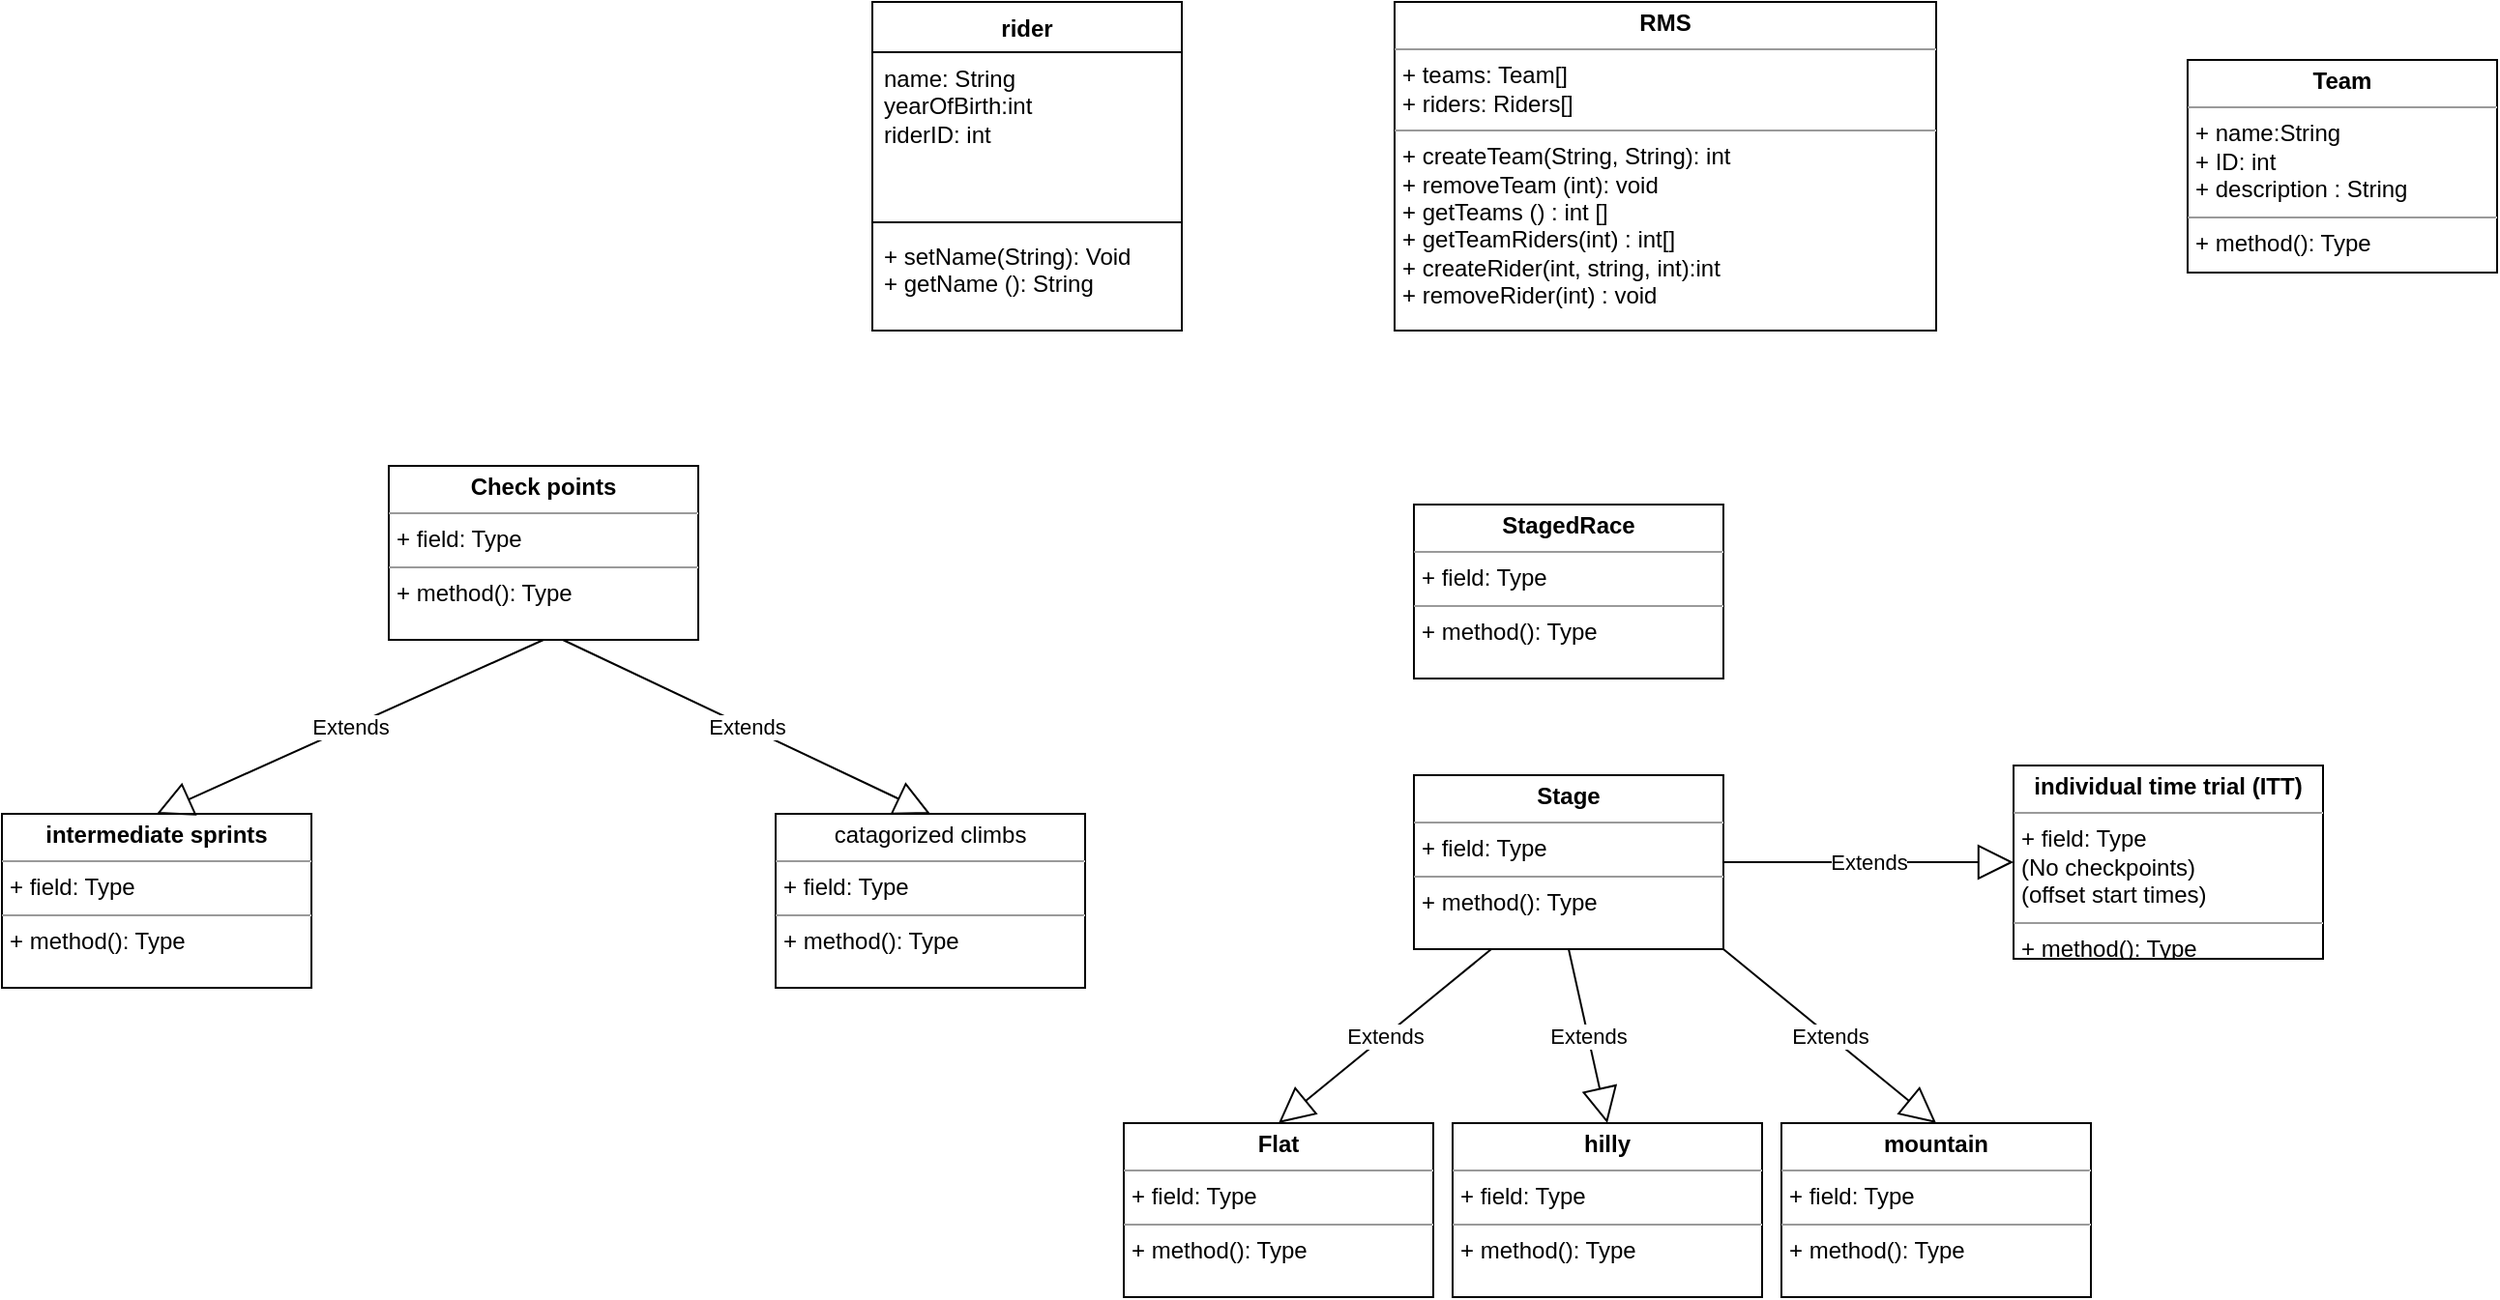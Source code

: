 <mxfile version="23.1.5" type="device">
  <diagram name="Page-1" id="9f46799a-70d6-7492-0946-bef42562c5a5">
    <mxGraphModel dx="2534" dy="948" grid="1" gridSize="10" guides="1" tooltips="1" connect="1" arrows="1" fold="1" page="1" pageScale="1" pageWidth="1100" pageHeight="850" background="none" math="0" shadow="0">
      <root>
        <mxCell id="0" />
        <mxCell id="1" parent="0" />
        <mxCell id="TerPqKIGslpd1M9Y6UXt-1" value="rider" style="swimlane;fontStyle=1;align=center;verticalAlign=top;childLayout=stackLayout;horizontal=1;startSize=26;horizontalStack=0;resizeParent=1;resizeParentMax=0;resizeLast=0;collapsible=1;marginBottom=0;whiteSpace=wrap;html=1;" vertex="1" parent="1">
          <mxGeometry x="190" y="120" width="160" height="170" as="geometry" />
        </mxCell>
        <mxCell id="TerPqKIGslpd1M9Y6UXt-2" value="name: String&lt;div&gt;yearOfBirth:int&lt;/div&gt;&lt;div&gt;riderID: int&lt;/div&gt;" style="text;strokeColor=none;fillColor=none;align=left;verticalAlign=top;spacingLeft=4;spacingRight=4;overflow=hidden;rotatable=0;points=[[0,0.5],[1,0.5]];portConstraint=eastwest;whiteSpace=wrap;html=1;" vertex="1" parent="TerPqKIGslpd1M9Y6UXt-1">
          <mxGeometry y="26" width="160" height="84" as="geometry" />
        </mxCell>
        <mxCell id="TerPqKIGslpd1M9Y6UXt-3" value="" style="line;strokeWidth=1;fillColor=none;align=left;verticalAlign=middle;spacingTop=-1;spacingLeft=3;spacingRight=3;rotatable=0;labelPosition=right;points=[];portConstraint=eastwest;strokeColor=inherit;" vertex="1" parent="TerPqKIGslpd1M9Y6UXt-1">
          <mxGeometry y="110" width="160" height="8" as="geometry" />
        </mxCell>
        <mxCell id="TerPqKIGslpd1M9Y6UXt-4" value="+ setName(String): Void&lt;br&gt;+ getName (): String" style="text;strokeColor=none;fillColor=none;align=left;verticalAlign=top;spacingLeft=4;spacingRight=4;overflow=hidden;rotatable=0;points=[[0,0.5],[1,0.5]];portConstraint=eastwest;whiteSpace=wrap;html=1;" vertex="1" parent="TerPqKIGslpd1M9Y6UXt-1">
          <mxGeometry y="118" width="160" height="52" as="geometry" />
        </mxCell>
        <mxCell id="TerPqKIGslpd1M9Y6UXt-6" value="&lt;p style=&quot;margin:0px;margin-top:4px;text-align:center;&quot;&gt;&lt;b&gt;RMS&lt;/b&gt;&lt;/p&gt;&lt;hr size=&quot;1&quot;&gt;&lt;p style=&quot;margin:0px;margin-left:4px;&quot;&gt;+ teams: Team[]&lt;/p&gt;&lt;p style=&quot;margin:0px;margin-left:4px;&quot;&gt;+ riders: Riders[]&lt;/p&gt;&lt;hr size=&quot;1&quot;&gt;&lt;p style=&quot;margin:0px;margin-left:4px;&quot;&gt;+ createTeam(String, String): int&lt;/p&gt;&lt;p style=&quot;margin:0px;margin-left:4px;&quot;&gt;+ removeTeam (int): void&lt;/p&gt;&lt;p style=&quot;margin:0px;margin-left:4px;&quot;&gt;+ getTeams () : int []&lt;/p&gt;&lt;p style=&quot;margin:0px;margin-left:4px;&quot;&gt;+ getTeamRiders(int) : int[]&lt;/p&gt;&lt;p style=&quot;margin:0px;margin-left:4px;&quot;&gt;+ createRider(int, string, int):int&lt;/p&gt;&lt;p style=&quot;margin:0px;margin-left:4px;&quot;&gt;+ removeRider(int) : void&lt;/p&gt;&lt;p style=&quot;margin:0px;margin-left:4px;&quot;&gt;&lt;br&gt;&lt;/p&gt;" style="verticalAlign=top;align=left;overflow=fill;html=1;whiteSpace=wrap;" vertex="1" parent="1">
          <mxGeometry x="460" y="120" width="280" height="170" as="geometry" />
        </mxCell>
        <mxCell id="TerPqKIGslpd1M9Y6UXt-7" value="&lt;p style=&quot;margin:0px;margin-top:4px;text-align:center;&quot;&gt;&lt;b&gt;Team&lt;/b&gt;&lt;/p&gt;&lt;hr size=&quot;1&quot;&gt;&lt;p style=&quot;margin:0px;margin-left:4px;&quot;&gt;+ name:String&lt;/p&gt;&lt;p style=&quot;margin:0px;margin-left:4px;&quot;&gt;+ ID: int&lt;/p&gt;&lt;p style=&quot;margin:0px;margin-left:4px;&quot;&gt;+ description : String&lt;/p&gt;&lt;hr size=&quot;1&quot;&gt;&lt;p style=&quot;margin:0px;margin-left:4px;&quot;&gt;+ method(): Type&lt;/p&gt;" style="verticalAlign=top;align=left;overflow=fill;html=1;whiteSpace=wrap;" vertex="1" parent="1">
          <mxGeometry x="870" y="150" width="160" height="110" as="geometry" />
        </mxCell>
        <mxCell id="TerPqKIGslpd1M9Y6UXt-8" value="&lt;p style=&quot;margin:0px;margin-top:4px;text-align:center;&quot;&gt;&lt;b&gt;StagedRace&lt;/b&gt;&lt;/p&gt;&lt;hr size=&quot;1&quot;&gt;&lt;p style=&quot;margin:0px;margin-left:4px;&quot;&gt;+ field: Type&lt;/p&gt;&lt;hr size=&quot;1&quot;&gt;&lt;p style=&quot;margin:0px;margin-left:4px;&quot;&gt;+ method(): Type&lt;/p&gt;" style="verticalAlign=top;align=left;overflow=fill;html=1;whiteSpace=wrap;" vertex="1" parent="1">
          <mxGeometry x="470" y="380" width="160" height="90" as="geometry" />
        </mxCell>
        <mxCell id="TerPqKIGslpd1M9Y6UXt-9" value="&lt;p style=&quot;margin:0px;margin-top:4px;text-align:center;&quot;&gt;&lt;b&gt;Stage&lt;/b&gt;&lt;/p&gt;&lt;hr size=&quot;1&quot;&gt;&lt;p style=&quot;margin:0px;margin-left:4px;&quot;&gt;+ field: Type&lt;/p&gt;&lt;hr size=&quot;1&quot;&gt;&lt;p style=&quot;margin:0px;margin-left:4px;&quot;&gt;+ method(): Type&lt;/p&gt;" style="verticalAlign=top;align=left;overflow=fill;html=1;whiteSpace=wrap;" vertex="1" parent="1">
          <mxGeometry x="470" y="520" width="160" height="90" as="geometry" />
        </mxCell>
        <mxCell id="TerPqKIGslpd1M9Y6UXt-10" value="&lt;p style=&quot;margin:0px;margin-top:4px;text-align:center;&quot;&gt;&lt;b&gt;Flat&lt;/b&gt;&lt;/p&gt;&lt;hr size=&quot;1&quot;&gt;&lt;p style=&quot;margin:0px;margin-left:4px;&quot;&gt;+ field: Type&lt;/p&gt;&lt;hr size=&quot;1&quot;&gt;&lt;p style=&quot;margin:0px;margin-left:4px;&quot;&gt;+ method(): Type&lt;/p&gt;" style="verticalAlign=top;align=left;overflow=fill;html=1;whiteSpace=wrap;" vertex="1" parent="1">
          <mxGeometry x="320" y="700" width="160" height="90" as="geometry" />
        </mxCell>
        <mxCell id="TerPqKIGslpd1M9Y6UXt-11" value="Extends" style="endArrow=block;endSize=16;endFill=0;html=1;rounded=0;entryX=0.5;entryY=0;entryDx=0;entryDy=0;exitX=0.25;exitY=1;exitDx=0;exitDy=0;" edge="1" parent="1" source="TerPqKIGslpd1M9Y6UXt-9" target="TerPqKIGslpd1M9Y6UXt-10">
          <mxGeometry width="160" relative="1" as="geometry">
            <mxPoint x="310" y="510" as="sourcePoint" />
            <mxPoint x="470" y="510" as="targetPoint" />
          </mxGeometry>
        </mxCell>
        <mxCell id="TerPqKIGslpd1M9Y6UXt-12" value="Extends" style="endArrow=block;endSize=16;endFill=0;html=1;rounded=0;exitX=0.5;exitY=1;exitDx=0;exitDy=0;entryX=0.5;entryY=0;entryDx=0;entryDy=0;" edge="1" parent="1" source="TerPqKIGslpd1M9Y6UXt-9" target="TerPqKIGslpd1M9Y6UXt-13">
          <mxGeometry width="160" relative="1" as="geometry">
            <mxPoint x="310" y="510" as="sourcePoint" />
            <mxPoint x="600" y="680" as="targetPoint" />
          </mxGeometry>
        </mxCell>
        <mxCell id="TerPqKIGslpd1M9Y6UXt-13" value="&lt;p style=&quot;margin:0px;margin-top:4px;text-align:center;&quot;&gt;&lt;b&gt;hilly&lt;/b&gt;&lt;/p&gt;&lt;hr size=&quot;1&quot;&gt;&lt;p style=&quot;margin:0px;margin-left:4px;&quot;&gt;+ field: Type&lt;/p&gt;&lt;hr size=&quot;1&quot;&gt;&lt;p style=&quot;margin:0px;margin-left:4px;&quot;&gt;+ method(): Type&lt;/p&gt;" style="verticalAlign=top;align=left;overflow=fill;html=1;whiteSpace=wrap;" vertex="1" parent="1">
          <mxGeometry x="490" y="700" width="160" height="90" as="geometry" />
        </mxCell>
        <mxCell id="TerPqKIGslpd1M9Y6UXt-14" value="&lt;p style=&quot;margin:0px;margin-top:4px;text-align:center;&quot;&gt;&lt;b&gt;mountain&lt;/b&gt;&lt;/p&gt;&lt;hr size=&quot;1&quot;&gt;&lt;p style=&quot;margin:0px;margin-left:4px;&quot;&gt;+ field: Type&lt;/p&gt;&lt;hr size=&quot;1&quot;&gt;&lt;p style=&quot;margin:0px;margin-left:4px;&quot;&gt;+ method(): Type&lt;/p&gt;" style="verticalAlign=top;align=left;overflow=fill;html=1;whiteSpace=wrap;" vertex="1" parent="1">
          <mxGeometry x="660" y="700" width="160" height="90" as="geometry" />
        </mxCell>
        <mxCell id="TerPqKIGslpd1M9Y6UXt-15" value="Extends" style="endArrow=block;endSize=16;endFill=0;html=1;rounded=0;exitX=1;exitY=1;exitDx=0;exitDy=0;entryX=0.5;entryY=0;entryDx=0;entryDy=0;" edge="1" parent="1" source="TerPqKIGslpd1M9Y6UXt-9" target="TerPqKIGslpd1M9Y6UXt-14">
          <mxGeometry width="160" relative="1" as="geometry">
            <mxPoint x="310" y="510" as="sourcePoint" />
            <mxPoint x="470" y="510" as="targetPoint" />
          </mxGeometry>
        </mxCell>
        <mxCell id="TerPqKIGslpd1M9Y6UXt-16" value="&lt;p style=&quot;margin:0px;margin-top:4px;text-align:center;&quot;&gt;&lt;b&gt;individual time trial (ITT)&lt;/b&gt;&lt;br&gt;&lt;/p&gt;&lt;hr size=&quot;1&quot;&gt;&lt;p style=&quot;margin:0px;margin-left:4px;&quot;&gt;+ field: Type&lt;/p&gt;&lt;p style=&quot;margin:0px;margin-left:4px;&quot;&gt;(No checkpoints)&lt;/p&gt;&lt;p style=&quot;margin:0px;margin-left:4px;&quot;&gt;(offset start times)&lt;/p&gt;&lt;hr size=&quot;1&quot;&gt;&lt;p style=&quot;margin:0px;margin-left:4px;&quot;&gt;+ method(): Type&lt;/p&gt;" style="verticalAlign=top;align=left;overflow=fill;html=1;whiteSpace=wrap;" vertex="1" parent="1">
          <mxGeometry x="780" y="515" width="160" height="100" as="geometry" />
        </mxCell>
        <mxCell id="TerPqKIGslpd1M9Y6UXt-17" value="Extends" style="endArrow=block;endSize=16;endFill=0;html=1;rounded=0;exitX=1;exitY=0.5;exitDx=0;exitDy=0;entryX=0;entryY=0.5;entryDx=0;entryDy=0;" edge="1" parent="1" source="TerPqKIGslpd1M9Y6UXt-9" target="TerPqKIGslpd1M9Y6UXt-16">
          <mxGeometry width="160" relative="1" as="geometry">
            <mxPoint x="310" y="510" as="sourcePoint" />
            <mxPoint x="470" y="510" as="targetPoint" />
          </mxGeometry>
        </mxCell>
        <mxCell id="TerPqKIGslpd1M9Y6UXt-18" value="&lt;p style=&quot;margin:0px;margin-top:4px;text-align:center;&quot;&gt;&lt;b&gt;intermediate sprints&lt;/b&gt;&lt;/p&gt;&lt;hr size=&quot;1&quot;&gt;&lt;p style=&quot;margin:0px;margin-left:4px;&quot;&gt;+ field: Type&lt;/p&gt;&lt;hr size=&quot;1&quot;&gt;&lt;p style=&quot;margin:0px;margin-left:4px;&quot;&gt;+ method(): Type&lt;/p&gt;" style="verticalAlign=top;align=left;overflow=fill;html=1;whiteSpace=wrap;" vertex="1" parent="1">
          <mxGeometry x="-260" y="540" width="160" height="90" as="geometry" />
        </mxCell>
        <mxCell id="TerPqKIGslpd1M9Y6UXt-19" value="Extends" style="endArrow=block;endSize=16;endFill=0;html=1;rounded=0;exitX=0.5;exitY=1;exitDx=0;exitDy=0;entryX=0.5;entryY=0;entryDx=0;entryDy=0;" edge="1" parent="1" target="TerPqKIGslpd1M9Y6UXt-18" source="TerPqKIGslpd1M9Y6UXt-20">
          <mxGeometry width="160" relative="1" as="geometry">
            <mxPoint x="230" y="517.5" as="sourcePoint" />
            <mxPoint x="-340" y="512.5" as="targetPoint" />
          </mxGeometry>
        </mxCell>
        <mxCell id="TerPqKIGslpd1M9Y6UXt-20" value="&lt;p style=&quot;margin:0px;margin-top:4px;text-align:center;&quot;&gt;&lt;b&gt;Check points&lt;/b&gt;&lt;/p&gt;&lt;hr size=&quot;1&quot;&gt;&lt;p style=&quot;margin:0px;margin-left:4px;&quot;&gt;+ field: Type&lt;/p&gt;&lt;hr size=&quot;1&quot;&gt;&lt;p style=&quot;margin:0px;margin-left:4px;&quot;&gt;+ method(): Type&lt;/p&gt;" style="verticalAlign=top;align=left;overflow=fill;html=1;whiteSpace=wrap;" vertex="1" parent="1">
          <mxGeometry x="-60" y="360" width="160" height="90" as="geometry" />
        </mxCell>
        <mxCell id="TerPqKIGslpd1M9Y6UXt-21" value="&lt;p style=&quot;margin:0px;margin-top:4px;text-align:center;&quot;&gt;catagorized climbs&lt;/p&gt;&lt;hr size=&quot;1&quot;&gt;&lt;p style=&quot;margin:0px;margin-left:4px;&quot;&gt;+ field: Type&lt;/p&gt;&lt;hr size=&quot;1&quot;&gt;&lt;p style=&quot;margin:0px;margin-left:4px;&quot;&gt;+ method(): Type&lt;/p&gt;" style="verticalAlign=top;align=left;overflow=fill;html=1;whiteSpace=wrap;" vertex="1" parent="1">
          <mxGeometry x="140" y="540" width="160" height="90" as="geometry" />
        </mxCell>
        <mxCell id="TerPqKIGslpd1M9Y6UXt-22" value="Extends" style="endArrow=block;endSize=16;endFill=0;html=1;rounded=0;exitX=0.5;exitY=1;exitDx=0;exitDy=0;entryX=0.5;entryY=0;entryDx=0;entryDy=0;" edge="1" parent="1" target="TerPqKIGslpd1M9Y6UXt-21">
          <mxGeometry width="160" relative="1" as="geometry">
            <mxPoint x="30" y="450" as="sourcePoint" />
            <mxPoint x="-10" y="512.5" as="targetPoint" />
          </mxGeometry>
        </mxCell>
      </root>
    </mxGraphModel>
  </diagram>
</mxfile>
